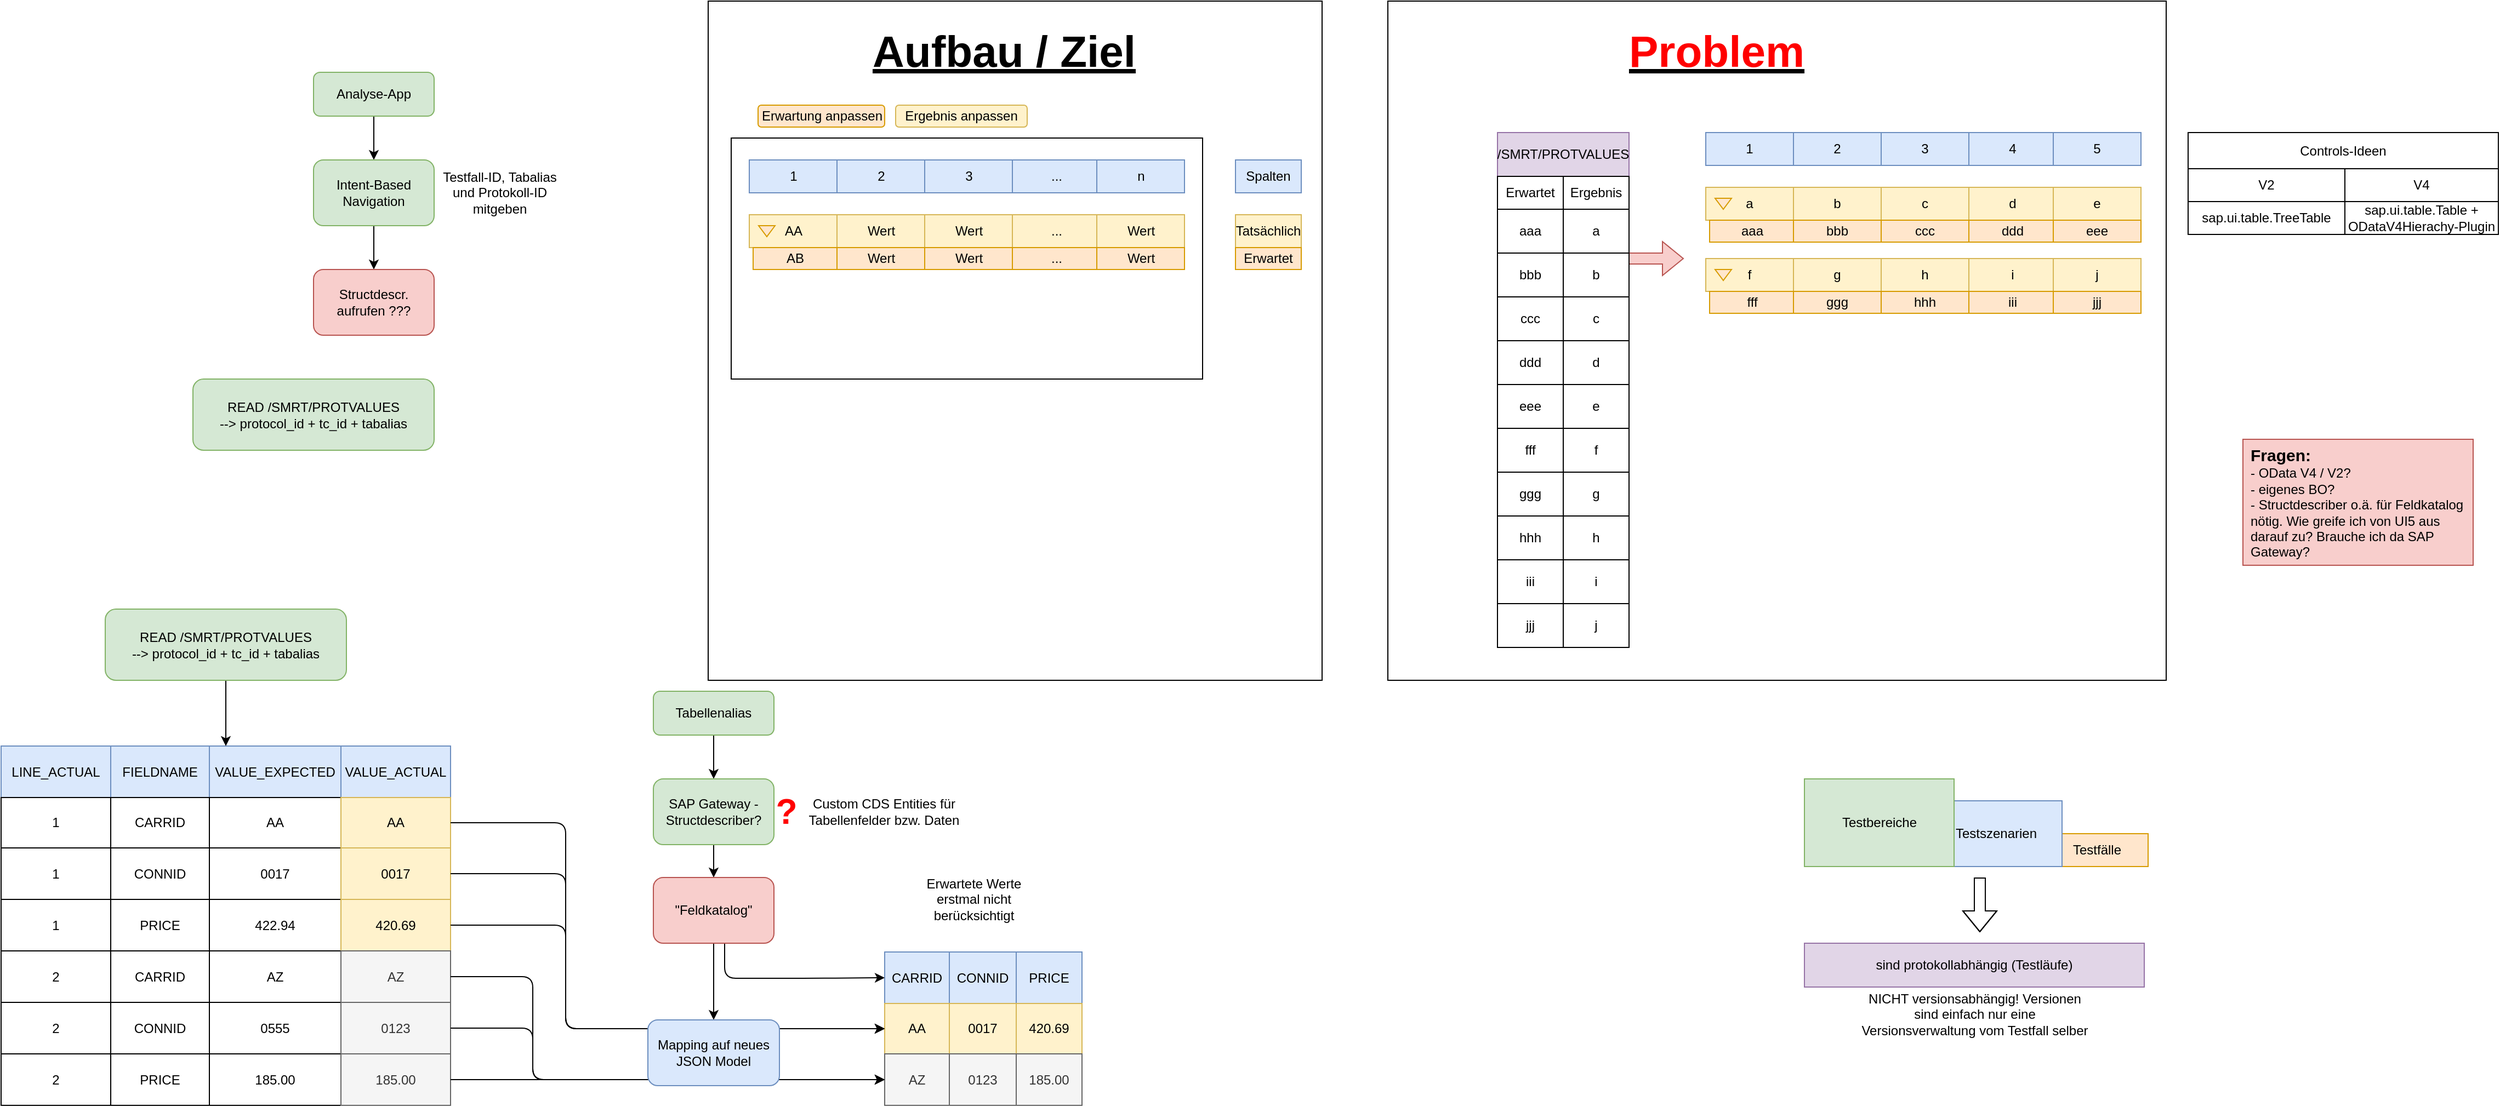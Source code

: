 <mxfile version="28.2.8">
  <diagram name="Seite-1" id="lBMEEyc_BJLMuaJKhjvF">
    <mxGraphModel dx="983" dy="517" grid="1" gridSize="10" guides="1" tooltips="1" connect="1" arrows="1" fold="1" page="1" pageScale="1" pageWidth="827" pageHeight="1169" math="0" shadow="0">
      <root>
        <mxCell id="0" />
        <mxCell id="1" parent="0" />
        <mxCell id="tQHxq5KzASbdz7qVQXqO-63" value="" style="rounded=0;whiteSpace=wrap;html=1;" parent="1" vertex="1">
          <mxGeometry x="1320" y="80" width="710" height="620" as="geometry" />
        </mxCell>
        <mxCell id="tQHxq5KzASbdz7qVQXqO-61" value="" style="rounded=0;whiteSpace=wrap;html=1;" parent="1" vertex="1">
          <mxGeometry x="700" y="80" width="560" height="620" as="geometry" />
        </mxCell>
        <mxCell id="nAWwZKMb3a22kS9MdofH-3" style="edgeStyle=orthogonalEdgeStyle;rounded=0;orthogonalLoop=1;jettySize=auto;html=1;" parent="1" source="nAWwZKMb3a22kS9MdofH-1" target="nAWwZKMb3a22kS9MdofH-2" edge="1">
          <mxGeometry relative="1" as="geometry" />
        </mxCell>
        <mxCell id="nAWwZKMb3a22kS9MdofH-1" value="Analyse-App" style="rounded=1;whiteSpace=wrap;html=1;fillColor=#d5e8d4;strokeColor=#82b366;" parent="1" vertex="1">
          <mxGeometry x="340" y="145" width="110" height="40" as="geometry" />
        </mxCell>
        <mxCell id="nAWwZKMb3a22kS9MdofH-5" style="edgeStyle=orthogonalEdgeStyle;rounded=0;orthogonalLoop=1;jettySize=auto;html=1;" parent="1" source="nAWwZKMb3a22kS9MdofH-2" target="nAWwZKMb3a22kS9MdofH-4" edge="1">
          <mxGeometry relative="1" as="geometry" />
        </mxCell>
        <mxCell id="nAWwZKMb3a22kS9MdofH-2" value="Intent-Based Navigation" style="rounded=1;whiteSpace=wrap;html=1;fillColor=#d5e8d4;strokeColor=#82b366;" parent="1" vertex="1">
          <mxGeometry x="340" y="225" width="110" height="60" as="geometry" />
        </mxCell>
        <mxCell id="nAWwZKMb3a22kS9MdofH-4" value="Structdescr. aufrufen ???" style="rounded=1;whiteSpace=wrap;html=1;fillColor=#f8cecc;strokeColor=#b85450;" parent="1" vertex="1">
          <mxGeometry x="340" y="325" width="110" height="60" as="geometry" />
        </mxCell>
        <mxCell id="nAWwZKMb3a22kS9MdofH-6" value="READ /SMRT/PROTVALUES&lt;div&gt;--&amp;gt; protocol_id + tc_id + tabalias&lt;/div&gt;" style="rounded=1;whiteSpace=wrap;html=1;fillColor=#d5e8d4;strokeColor=#82b366;" parent="1" vertex="1">
          <mxGeometry x="230" y="425" width="220" height="65" as="geometry" />
        </mxCell>
        <mxCell id="nAWwZKMb3a22kS9MdofH-8" value="" style="rounded=0;whiteSpace=wrap;html=1;" parent="1" vertex="1">
          <mxGeometry x="721" y="205" width="430" height="220" as="geometry" />
        </mxCell>
        <mxCell id="nAWwZKMb3a22kS9MdofH-9" value="1" style="rounded=0;whiteSpace=wrap;html=1;fillColor=#dae8fc;strokeColor=#6c8ebf;" parent="1" vertex="1">
          <mxGeometry x="737.5" y="225" width="80" height="30" as="geometry" />
        </mxCell>
        <mxCell id="nAWwZKMb3a22kS9MdofH-10" value="2" style="rounded=0;whiteSpace=wrap;html=1;fillColor=#dae8fc;strokeColor=#6c8ebf;" parent="1" vertex="1">
          <mxGeometry x="817.5" y="225" width="80" height="30" as="geometry" />
        </mxCell>
        <mxCell id="nAWwZKMb3a22kS9MdofH-11" value="3" style="rounded=0;whiteSpace=wrap;html=1;fillColor=#dae8fc;strokeColor=#6c8ebf;" parent="1" vertex="1">
          <mxGeometry x="897.5" y="225" width="80" height="30" as="geometry" />
        </mxCell>
        <mxCell id="nAWwZKMb3a22kS9MdofH-12" value="..." style="rounded=0;whiteSpace=wrap;html=1;fillColor=#dae8fc;strokeColor=#6c8ebf;" parent="1" vertex="1">
          <mxGeometry x="977.5" y="225" width="80" height="30" as="geometry" />
        </mxCell>
        <mxCell id="nAWwZKMb3a22kS9MdofH-13" value="n" style="rounded=0;whiteSpace=wrap;html=1;fillColor=#dae8fc;strokeColor=#6c8ebf;" parent="1" vertex="1">
          <mxGeometry x="1054.5" y="225" width="80" height="30" as="geometry" />
        </mxCell>
        <mxCell id="nAWwZKMb3a22kS9MdofH-14" value="Spalten" style="text;html=1;whiteSpace=wrap;strokeColor=#6c8ebf;fillColor=#dae8fc;align=center;verticalAlign=middle;rounded=0;" parent="1" vertex="1">
          <mxGeometry x="1181" y="225" width="60" height="30" as="geometry" />
        </mxCell>
        <mxCell id="nAWwZKMb3a22kS9MdofH-16" value="AA" style="rounded=0;whiteSpace=wrap;html=1;fillColor=#fff2cc;strokeColor=#d6b656;" parent="1" vertex="1">
          <mxGeometry x="737.5" y="275" width="80" height="30" as="geometry" />
        </mxCell>
        <mxCell id="nAWwZKMb3a22kS9MdofH-17" value="Wert" style="rounded=0;whiteSpace=wrap;html=1;fillColor=#fff2cc;strokeColor=#d6b656;" parent="1" vertex="1">
          <mxGeometry x="817.5" y="275" width="80" height="30" as="geometry" />
        </mxCell>
        <mxCell id="nAWwZKMb3a22kS9MdofH-18" value="Wert" style="rounded=0;whiteSpace=wrap;html=1;fillColor=#fff2cc;strokeColor=#d6b656;" parent="1" vertex="1">
          <mxGeometry x="897.5" y="275" width="80" height="30" as="geometry" />
        </mxCell>
        <mxCell id="nAWwZKMb3a22kS9MdofH-21" value="..." style="rounded=0;whiteSpace=wrap;html=1;fillColor=#fff2cc;strokeColor=#d6b656;" parent="1" vertex="1">
          <mxGeometry x="977.5" y="275" width="80" height="30" as="geometry" />
        </mxCell>
        <mxCell id="nAWwZKMb3a22kS9MdofH-22" value="Wert" style="rounded=0;whiteSpace=wrap;html=1;fillColor=#fff2cc;strokeColor=#d6b656;" parent="1" vertex="1">
          <mxGeometry x="1054.5" y="275" width="80" height="30" as="geometry" />
        </mxCell>
        <mxCell id="nAWwZKMb3a22kS9MdofH-24" value="AB" style="rounded=0;whiteSpace=wrap;html=1;fillColor=#ffe6cc;strokeColor=#d79b00;" parent="1" vertex="1">
          <mxGeometry x="741" y="305" width="76.5" height="20" as="geometry" />
        </mxCell>
        <mxCell id="nAWwZKMb3a22kS9MdofH-25" value="Wert" style="rounded=0;whiteSpace=wrap;html=1;fillColor=#ffe6cc;strokeColor=#d79b00;" parent="1" vertex="1">
          <mxGeometry x="817.5" y="305" width="80" height="20" as="geometry" />
        </mxCell>
        <mxCell id="nAWwZKMb3a22kS9MdofH-26" value="Wert" style="rounded=0;whiteSpace=wrap;html=1;fillColor=#ffe6cc;strokeColor=#d79b00;" parent="1" vertex="1">
          <mxGeometry x="897.5" y="305" width="80" height="20" as="geometry" />
        </mxCell>
        <mxCell id="nAWwZKMb3a22kS9MdofH-27" value="..." style="rounded=0;whiteSpace=wrap;html=1;fillColor=#ffe6cc;strokeColor=#d79b00;" parent="1" vertex="1">
          <mxGeometry x="977.5" y="305" width="80" height="20" as="geometry" />
        </mxCell>
        <mxCell id="nAWwZKMb3a22kS9MdofH-28" value="Wert" style="rounded=0;whiteSpace=wrap;html=1;fillColor=#ffe6cc;strokeColor=#d79b00;" parent="1" vertex="1">
          <mxGeometry x="1054.5" y="305" width="80" height="20" as="geometry" />
        </mxCell>
        <mxCell id="nAWwZKMb3a22kS9MdofH-29" value="" style="triangle;whiteSpace=wrap;html=1;rotation=90;fillColor=#ffe6cc;strokeColor=#d79b00;" parent="1" vertex="1">
          <mxGeometry x="748.5" y="282.5" width="10" height="15" as="geometry" />
        </mxCell>
        <mxCell id="nAWwZKMb3a22kS9MdofH-30" value="Tatsächlich" style="rounded=0;whiteSpace=wrap;html=1;fillColor=#fff2cc;strokeColor=#d6b656;" parent="1" vertex="1">
          <mxGeometry x="1181" y="275" width="60" height="30" as="geometry" />
        </mxCell>
        <mxCell id="nAWwZKMb3a22kS9MdofH-31" value="Erwartet" style="rounded=0;whiteSpace=wrap;html=1;fillColor=#ffe6cc;strokeColor=#d79b00;" parent="1" vertex="1">
          <mxGeometry x="1181" y="305" width="60" height="20" as="geometry" />
        </mxCell>
        <mxCell id="Tf0pKiQDm-MoqfeCtS7O-1" value="Erwartung anpassen" style="rounded=1;whiteSpace=wrap;html=1;fillColor=#ffe6cc;strokeColor=#d79b00;" parent="1" vertex="1">
          <mxGeometry x="745.5" y="175" width="115.5" height="20" as="geometry" />
        </mxCell>
        <mxCell id="Tf0pKiQDm-MoqfeCtS7O-2" value="Ergebnis anpassen" style="rounded=1;whiteSpace=wrap;html=1;fillColor=#fff2cc;strokeColor=#d6b656;" parent="1" vertex="1">
          <mxGeometry x="871" y="175" width="120" height="20" as="geometry" />
        </mxCell>
        <mxCell id="tQHxq5KzASbdz7qVQXqO-1" value="Testfälle" style="rounded=0;whiteSpace=wrap;html=1;fillColor=#ffe6cc;strokeColor=#d79b00;" parent="1" vertex="1">
          <mxGeometry x="1920" y="840" width="93.5" height="30" as="geometry" />
        </mxCell>
        <mxCell id="tQHxq5KzASbdz7qVQXqO-2" value="Testszenarien" style="rounded=0;whiteSpace=wrap;html=1;fillColor=#dae8fc;strokeColor=#6c8ebf;" parent="1" vertex="1">
          <mxGeometry x="1815" y="810" width="120" height="60" as="geometry" />
        </mxCell>
        <mxCell id="tQHxq5KzASbdz7qVQXqO-3" value="Testbereiche" style="rounded=0;whiteSpace=wrap;html=1;labelPosition=center;verticalLabelPosition=middle;align=center;verticalAlign=middle;fillColor=#d5e8d4;strokeColor=#82b366;" parent="1" vertex="1">
          <mxGeometry x="1700" y="790" width="136.5" height="80" as="geometry" />
        </mxCell>
        <mxCell id="tQHxq5KzASbdz7qVQXqO-4" value="sind protokollabhängig (Testläufe)" style="rounded=0;whiteSpace=wrap;html=1;fillColor=#e1d5e7;strokeColor=#9673a6;" parent="1" vertex="1">
          <mxGeometry x="1700" y="940" width="310" height="40" as="geometry" />
        </mxCell>
        <mxCell id="tQHxq5KzASbdz7qVQXqO-6" value="" style="shape=flexArrow;endArrow=classic;html=1;rounded=0;" parent="1" edge="1">
          <mxGeometry width="50" height="50" relative="1" as="geometry">
            <mxPoint x="1860" y="880" as="sourcePoint" />
            <mxPoint x="1860" y="930" as="targetPoint" />
            <Array as="points">
              <mxPoint x="1860" y="900" />
            </Array>
          </mxGeometry>
        </mxCell>
        <mxCell id="tQHxq5KzASbdz7qVQXqO-7" value="Testfall-ID, Tabalias und Protokoll-ID mitgeben" style="text;html=1;whiteSpace=wrap;strokeColor=none;fillColor=none;align=center;verticalAlign=middle;rounded=0;" parent="1" vertex="1">
          <mxGeometry x="450" y="235" width="120" height="40" as="geometry" />
        </mxCell>
        <mxCell id="tQHxq5KzASbdz7qVQXqO-13" value="aaa" style="rounded=0;whiteSpace=wrap;html=1;" parent="1" vertex="1">
          <mxGeometry x="1420" y="270" width="60" height="40" as="geometry" />
        </mxCell>
        <mxCell id="tQHxq5KzASbdz7qVQXqO-23" value="/SMRT/PROTVALUES" style="rounded=0;whiteSpace=wrap;html=1;fillColor=#e1d5e7;strokeColor=#9673a6;" parent="1" vertex="1">
          <mxGeometry x="1420" y="200" width="120" height="40" as="geometry" />
        </mxCell>
        <mxCell id="tQHxq5KzASbdz7qVQXqO-24" value="1" style="rounded=0;whiteSpace=wrap;html=1;fillColor=#dae8fc;strokeColor=#6c8ebf;" parent="1" vertex="1">
          <mxGeometry x="1610" y="200" width="80" height="30" as="geometry" />
        </mxCell>
        <mxCell id="tQHxq5KzASbdz7qVQXqO-25" value="2" style="rounded=0;whiteSpace=wrap;html=1;fillColor=#dae8fc;strokeColor=#6c8ebf;" parent="1" vertex="1">
          <mxGeometry x="1690" y="200" width="80" height="30" as="geometry" />
        </mxCell>
        <mxCell id="tQHxq5KzASbdz7qVQXqO-26" value="3" style="rounded=0;whiteSpace=wrap;html=1;fillColor=#dae8fc;strokeColor=#6c8ebf;" parent="1" vertex="1">
          <mxGeometry x="1770" y="200" width="80" height="30" as="geometry" />
        </mxCell>
        <mxCell id="tQHxq5KzASbdz7qVQXqO-27" value="4" style="rounded=0;whiteSpace=wrap;html=1;fillColor=#dae8fc;strokeColor=#6c8ebf;" parent="1" vertex="1">
          <mxGeometry x="1850" y="200" width="80" height="30" as="geometry" />
        </mxCell>
        <mxCell id="tQHxq5KzASbdz7qVQXqO-28" value="5" style="rounded=0;whiteSpace=wrap;html=1;fillColor=#dae8fc;strokeColor=#6c8ebf;" parent="1" vertex="1">
          <mxGeometry x="1927" y="200" width="80" height="30" as="geometry" />
        </mxCell>
        <mxCell id="tQHxq5KzASbdz7qVQXqO-29" value="a" style="rounded=0;whiteSpace=wrap;html=1;fillColor=#fff2cc;strokeColor=#d6b656;" parent="1" vertex="1">
          <mxGeometry x="1610" y="250" width="80" height="30" as="geometry" />
        </mxCell>
        <mxCell id="tQHxq5KzASbdz7qVQXqO-30" value="b" style="rounded=0;whiteSpace=wrap;html=1;fillColor=#fff2cc;strokeColor=#d6b656;" parent="1" vertex="1">
          <mxGeometry x="1690" y="250" width="80" height="30" as="geometry" />
        </mxCell>
        <mxCell id="tQHxq5KzASbdz7qVQXqO-31" value="c" style="rounded=0;whiteSpace=wrap;html=1;fillColor=#fff2cc;strokeColor=#d6b656;" parent="1" vertex="1">
          <mxGeometry x="1770" y="250" width="80" height="30" as="geometry" />
        </mxCell>
        <mxCell id="tQHxq5KzASbdz7qVQXqO-32" value="d" style="rounded=0;whiteSpace=wrap;html=1;fillColor=#fff2cc;strokeColor=#d6b656;" parent="1" vertex="1">
          <mxGeometry x="1850" y="250" width="80" height="30" as="geometry" />
        </mxCell>
        <mxCell id="tQHxq5KzASbdz7qVQXqO-33" value="e" style="rounded=0;whiteSpace=wrap;html=1;fillColor=#fff2cc;strokeColor=#d6b656;" parent="1" vertex="1">
          <mxGeometry x="1927" y="250" width="80" height="30" as="geometry" />
        </mxCell>
        <mxCell id="tQHxq5KzASbdz7qVQXqO-34" value="aaa" style="rounded=0;whiteSpace=wrap;html=1;fillColor=#ffe6cc;strokeColor=#d79b00;" parent="1" vertex="1">
          <mxGeometry x="1613.5" y="280" width="76.5" height="20" as="geometry" />
        </mxCell>
        <mxCell id="tQHxq5KzASbdz7qVQXqO-35" value="bbb" style="rounded=0;whiteSpace=wrap;html=1;fillColor=#ffe6cc;strokeColor=#d79b00;" parent="1" vertex="1">
          <mxGeometry x="1690" y="280" width="80" height="20" as="geometry" />
        </mxCell>
        <mxCell id="tQHxq5KzASbdz7qVQXqO-36" value="ccc" style="rounded=0;whiteSpace=wrap;html=1;fillColor=#ffe6cc;strokeColor=#d79b00;" parent="1" vertex="1">
          <mxGeometry x="1770" y="280" width="80" height="20" as="geometry" />
        </mxCell>
        <mxCell id="tQHxq5KzASbdz7qVQXqO-37" value="ddd" style="rounded=0;whiteSpace=wrap;html=1;fillColor=#ffe6cc;strokeColor=#d79b00;" parent="1" vertex="1">
          <mxGeometry x="1850" y="280" width="80" height="20" as="geometry" />
        </mxCell>
        <mxCell id="tQHxq5KzASbdz7qVQXqO-38" value="eee" style="rounded=0;whiteSpace=wrap;html=1;fillColor=#ffe6cc;strokeColor=#d79b00;" parent="1" vertex="1">
          <mxGeometry x="1927" y="280" width="80" height="20" as="geometry" />
        </mxCell>
        <mxCell id="tQHxq5KzASbdz7qVQXqO-39" value="" style="triangle;whiteSpace=wrap;html=1;rotation=90;fillColor=#ffe6cc;strokeColor=#d79b00;" parent="1" vertex="1">
          <mxGeometry x="1621" y="257.5" width="10" height="15" as="geometry" />
        </mxCell>
        <mxCell id="tQHxq5KzASbdz7qVQXqO-40" value="f" style="rounded=0;whiteSpace=wrap;html=1;fillColor=#fff2cc;strokeColor=#d6b656;" parent="1" vertex="1">
          <mxGeometry x="1610" y="315" width="80" height="30" as="geometry" />
        </mxCell>
        <mxCell id="tQHxq5KzASbdz7qVQXqO-41" value="g" style="rounded=0;whiteSpace=wrap;html=1;fillColor=#fff2cc;strokeColor=#d6b656;" parent="1" vertex="1">
          <mxGeometry x="1690" y="315" width="80" height="30" as="geometry" />
        </mxCell>
        <mxCell id="tQHxq5KzASbdz7qVQXqO-42" value="h" style="rounded=0;whiteSpace=wrap;html=1;fillColor=#fff2cc;strokeColor=#d6b656;" parent="1" vertex="1">
          <mxGeometry x="1770" y="315" width="80" height="30" as="geometry" />
        </mxCell>
        <mxCell id="tQHxq5KzASbdz7qVQXqO-43" value="i" style="rounded=0;whiteSpace=wrap;html=1;fillColor=#fff2cc;strokeColor=#d6b656;" parent="1" vertex="1">
          <mxGeometry x="1850" y="315" width="80" height="30" as="geometry" />
        </mxCell>
        <mxCell id="tQHxq5KzASbdz7qVQXqO-44" value="j" style="rounded=0;whiteSpace=wrap;html=1;fillColor=#fff2cc;strokeColor=#d6b656;" parent="1" vertex="1">
          <mxGeometry x="1927" y="315" width="80" height="30" as="geometry" />
        </mxCell>
        <mxCell id="tQHxq5KzASbdz7qVQXqO-45" value="fff" style="rounded=0;whiteSpace=wrap;html=1;fillColor=#ffe6cc;strokeColor=#d79b00;" parent="1" vertex="1">
          <mxGeometry x="1613.5" y="345" width="76.5" height="20" as="geometry" />
        </mxCell>
        <mxCell id="tQHxq5KzASbdz7qVQXqO-46" value="ggg" style="rounded=0;whiteSpace=wrap;html=1;fillColor=#ffe6cc;strokeColor=#d79b00;" parent="1" vertex="1">
          <mxGeometry x="1690" y="345" width="80" height="20" as="geometry" />
        </mxCell>
        <mxCell id="tQHxq5KzASbdz7qVQXqO-47" value="hhh" style="rounded=0;whiteSpace=wrap;html=1;fillColor=#ffe6cc;strokeColor=#d79b00;" parent="1" vertex="1">
          <mxGeometry x="1770" y="345" width="80" height="20" as="geometry" />
        </mxCell>
        <mxCell id="tQHxq5KzASbdz7qVQXqO-48" value="iii" style="rounded=0;whiteSpace=wrap;html=1;fillColor=#ffe6cc;strokeColor=#d79b00;" parent="1" vertex="1">
          <mxGeometry x="1850" y="345" width="80" height="20" as="geometry" />
        </mxCell>
        <mxCell id="tQHxq5KzASbdz7qVQXqO-49" value="jjj" style="rounded=0;whiteSpace=wrap;html=1;fillColor=#ffe6cc;strokeColor=#d79b00;" parent="1" vertex="1">
          <mxGeometry x="1927" y="345" width="80" height="20" as="geometry" />
        </mxCell>
        <mxCell id="tQHxq5KzASbdz7qVQXqO-50" value="" style="triangle;whiteSpace=wrap;html=1;rotation=90;fillColor=#ffe6cc;strokeColor=#d79b00;" parent="1" vertex="1">
          <mxGeometry x="1621" y="322.5" width="10" height="15" as="geometry" />
        </mxCell>
        <mxCell id="tQHxq5KzASbdz7qVQXqO-51" value="" style="shape=flexArrow;endArrow=classic;html=1;rounded=0;fillColor=#f8cecc;strokeColor=#b85450;" parent="1" edge="1">
          <mxGeometry width="50" height="50" relative="1" as="geometry">
            <mxPoint x="1530" y="315" as="sourcePoint" />
            <mxPoint x="1590" y="315" as="targetPoint" />
          </mxGeometry>
        </mxCell>
        <mxCell id="tQHxq5KzASbdz7qVQXqO-53" value="&lt;b&gt;&lt;u&gt;Aufbau / Ziel&lt;/u&gt;&lt;/b&gt;" style="text;html=1;whiteSpace=wrap;strokeColor=none;fillColor=none;align=center;verticalAlign=middle;rounded=0;fontSize=40;" parent="1" vertex="1">
          <mxGeometry x="840" y="90" width="260" height="70" as="geometry" />
        </mxCell>
        <mxCell id="tQHxq5KzASbdz7qVQXqO-57" value="NICHT versionsabhängig! Versionen sind einfach nur eine Versionsverwaltung vom Testfall selber" style="text;html=1;whiteSpace=wrap;strokeColor=none;fillColor=none;align=center;verticalAlign=middle;rounded=0;" parent="1" vertex="1">
          <mxGeometry x="1748.5" y="980" width="213" height="50" as="geometry" />
        </mxCell>
        <mxCell id="tQHxq5KzASbdz7qVQXqO-62" value="&lt;b&gt;&lt;u&gt;&lt;font style=&quot;color: rgb(255, 0, 0);&quot;&gt;Problem&lt;/font&gt;&lt;/u&gt;&lt;/b&gt;" style="text;html=1;whiteSpace=wrap;strokeColor=none;fillColor=none;align=center;verticalAlign=middle;rounded=0;fontSize=40;" parent="1" vertex="1">
          <mxGeometry x="1490" y="90" width="260" height="70" as="geometry" />
        </mxCell>
        <mxCell id="dm4QpjcQpoRG3GsXEh8C-5" value="a" style="rounded=0;whiteSpace=wrap;html=1;" parent="1" vertex="1">
          <mxGeometry x="1480" y="270" width="60" height="40" as="geometry" />
        </mxCell>
        <mxCell id="dm4QpjcQpoRG3GsXEh8C-6" value="bbb" style="rounded=0;whiteSpace=wrap;html=1;" parent="1" vertex="1">
          <mxGeometry x="1420" y="310" width="60" height="40" as="geometry" />
        </mxCell>
        <mxCell id="dm4QpjcQpoRG3GsXEh8C-7" value="b" style="rounded=0;whiteSpace=wrap;html=1;" parent="1" vertex="1">
          <mxGeometry x="1480" y="310" width="60" height="40" as="geometry" />
        </mxCell>
        <mxCell id="dm4QpjcQpoRG3GsXEh8C-8" value="ccc" style="rounded=0;whiteSpace=wrap;html=1;" parent="1" vertex="1">
          <mxGeometry x="1420" y="350" width="60" height="40" as="geometry" />
        </mxCell>
        <mxCell id="dm4QpjcQpoRG3GsXEh8C-9" value="c" style="rounded=0;whiteSpace=wrap;html=1;" parent="1" vertex="1">
          <mxGeometry x="1480" y="350" width="60" height="40" as="geometry" />
        </mxCell>
        <mxCell id="dm4QpjcQpoRG3GsXEh8C-10" value="ddd" style="rounded=0;whiteSpace=wrap;html=1;" parent="1" vertex="1">
          <mxGeometry x="1420" y="390" width="60" height="40" as="geometry" />
        </mxCell>
        <mxCell id="dm4QpjcQpoRG3GsXEh8C-11" value="d" style="rounded=0;whiteSpace=wrap;html=1;" parent="1" vertex="1">
          <mxGeometry x="1480" y="390" width="60" height="40" as="geometry" />
        </mxCell>
        <mxCell id="dm4QpjcQpoRG3GsXEh8C-12" value="eee" style="rounded=0;whiteSpace=wrap;html=1;" parent="1" vertex="1">
          <mxGeometry x="1420" y="430" width="60" height="40" as="geometry" />
        </mxCell>
        <mxCell id="dm4QpjcQpoRG3GsXEh8C-13" value="e" style="rounded=0;whiteSpace=wrap;html=1;" parent="1" vertex="1">
          <mxGeometry x="1480" y="430" width="60" height="40" as="geometry" />
        </mxCell>
        <mxCell id="dm4QpjcQpoRG3GsXEh8C-14" value="fff" style="rounded=0;whiteSpace=wrap;html=1;" parent="1" vertex="1">
          <mxGeometry x="1420" y="470" width="60" height="40" as="geometry" />
        </mxCell>
        <mxCell id="dm4QpjcQpoRG3GsXEh8C-15" value="f" style="rounded=0;whiteSpace=wrap;html=1;" parent="1" vertex="1">
          <mxGeometry x="1480" y="470" width="60" height="40" as="geometry" />
        </mxCell>
        <mxCell id="dm4QpjcQpoRG3GsXEh8C-16" value="ggg" style="rounded=0;whiteSpace=wrap;html=1;" parent="1" vertex="1">
          <mxGeometry x="1420" y="510" width="60" height="40" as="geometry" />
        </mxCell>
        <mxCell id="dm4QpjcQpoRG3GsXEh8C-17" value="g" style="rounded=0;whiteSpace=wrap;html=1;" parent="1" vertex="1">
          <mxGeometry x="1480" y="510" width="60" height="40" as="geometry" />
        </mxCell>
        <mxCell id="dm4QpjcQpoRG3GsXEh8C-18" value="hhh" style="rounded=0;whiteSpace=wrap;html=1;" parent="1" vertex="1">
          <mxGeometry x="1420" y="550" width="60" height="40" as="geometry" />
        </mxCell>
        <mxCell id="dm4QpjcQpoRG3GsXEh8C-19" value="h" style="rounded=0;whiteSpace=wrap;html=1;" parent="1" vertex="1">
          <mxGeometry x="1480" y="550" width="60" height="40" as="geometry" />
        </mxCell>
        <mxCell id="dm4QpjcQpoRG3GsXEh8C-20" value="iii" style="rounded=0;whiteSpace=wrap;html=1;" parent="1" vertex="1">
          <mxGeometry x="1420" y="590" width="60" height="40" as="geometry" />
        </mxCell>
        <mxCell id="dm4QpjcQpoRG3GsXEh8C-21" value="i" style="rounded=0;whiteSpace=wrap;html=1;" parent="1" vertex="1">
          <mxGeometry x="1480" y="590" width="60" height="40" as="geometry" />
        </mxCell>
        <mxCell id="dm4QpjcQpoRG3GsXEh8C-22" value="jjj" style="rounded=0;whiteSpace=wrap;html=1;" parent="1" vertex="1">
          <mxGeometry x="1420" y="630" width="60" height="40" as="geometry" />
        </mxCell>
        <mxCell id="dm4QpjcQpoRG3GsXEh8C-23" value="j" style="rounded=0;whiteSpace=wrap;html=1;" parent="1" vertex="1">
          <mxGeometry x="1480" y="630" width="60" height="40" as="geometry" />
        </mxCell>
        <mxCell id="dm4QpjcQpoRG3GsXEh8C-24" value="Erwartet" style="rounded=0;whiteSpace=wrap;html=1;" parent="1" vertex="1">
          <mxGeometry x="1420" y="240" width="60" height="30" as="geometry" />
        </mxCell>
        <mxCell id="dm4QpjcQpoRG3GsXEh8C-25" value="Ergebnis" style="rounded=0;whiteSpace=wrap;html=1;" parent="1" vertex="1">
          <mxGeometry x="1480" y="240" width="60" height="30" as="geometry" />
        </mxCell>
        <mxCell id="dm4QpjcQpoRG3GsXEh8C-27" value="Controls-Ideen" style="rounded=0;whiteSpace=wrap;html=1;direction=south;" parent="1" vertex="1">
          <mxGeometry x="2050" y="200" width="283" height="33" as="geometry" />
        </mxCell>
        <mxCell id="dm4QpjcQpoRG3GsXEh8C-29" value="V2" style="rounded=0;whiteSpace=wrap;html=1;" parent="1" vertex="1">
          <mxGeometry x="2050" y="233" width="143" height="30" as="geometry" />
        </mxCell>
        <mxCell id="dm4QpjcQpoRG3GsXEh8C-30" value="V4" style="rounded=0;whiteSpace=wrap;html=1;" parent="1" vertex="1">
          <mxGeometry x="2193" y="233" width="140" height="30" as="geometry" />
        </mxCell>
        <mxCell id="dm4QpjcQpoRG3GsXEh8C-32" value="sap.ui.table.TreeTable" style="rounded=0;whiteSpace=wrap;html=1;" parent="1" vertex="1">
          <mxGeometry x="2050" y="263" width="143" height="30" as="geometry" />
        </mxCell>
        <mxCell id="dm4QpjcQpoRG3GsXEh8C-33" value="sap.ui.table.Table + ODataV4Hierachy-Plugin" style="rounded=0;whiteSpace=wrap;html=1;" parent="1" vertex="1">
          <mxGeometry x="2193" y="263" width="140" height="30" as="geometry" />
        </mxCell>
        <mxCell id="dm4QpjcQpoRG3GsXEh8C-35" value="&lt;b&gt;&lt;font style=&quot;font-size: 15px;&quot;&gt;Fragen:&lt;/font&gt;&lt;/b&gt;&lt;div&gt;- OData V4 / V2?&lt;/div&gt;&lt;div&gt;- eigenes BO?&lt;/div&gt;&lt;div&gt;- Structdescriber o.ä. für Feldkatalog nötig. Wie greife ich von UI5 aus darauf zu? Brauche ich da SAP Gateway?&lt;/div&gt;" style="text;html=1;whiteSpace=wrap;align=left;verticalAlign=middle;rounded=0;fillColor=#f8cecc;strokeColor=#b85450;spacingLeft=5;" parent="1" vertex="1">
          <mxGeometry x="2100" y="480" width="210" height="115" as="geometry" />
        </mxCell>
        <mxCell id="dm4QpjcQpoRG3GsXEh8C-40" value="" style="childLayout=tableLayout;recursiveResize=0;shadow=0;fillColor=none;" parent="1" vertex="1">
          <mxGeometry x="55" y="760" width="410" height="328" as="geometry" />
        </mxCell>
        <mxCell id="dm4QpjcQpoRG3GsXEh8C-41" value="" style="shape=tableRow;horizontal=0;startSize=0;swimlaneHead=0;swimlaneBody=0;top=0;left=0;bottom=0;right=0;dropTarget=0;collapsible=0;recursiveResize=0;expand=0;fontStyle=0;fillColor=#dae8fc;strokeColor=#6c8ebf;" parent="dm4QpjcQpoRG3GsXEh8C-40" vertex="1">
          <mxGeometry width="410" height="47" as="geometry" />
        </mxCell>
        <mxCell id="dm4QpjcQpoRG3GsXEh8C-42" value="LINE_ACTUAL" style="connectable=0;recursiveResize=0;strokeColor=#6c8ebf;fillColor=#dae8fc;align=center;whiteSpace=wrap;html=1;" parent="dm4QpjcQpoRG3GsXEh8C-41" vertex="1">
          <mxGeometry width="100" height="47" as="geometry">
            <mxRectangle width="100" height="47" as="alternateBounds" />
          </mxGeometry>
        </mxCell>
        <mxCell id="dm4QpjcQpoRG3GsXEh8C-43" value="FIELDNAME" style="connectable=0;recursiveResize=0;strokeColor=#6c8ebf;fillColor=#dae8fc;align=center;whiteSpace=wrap;html=1;" parent="dm4QpjcQpoRG3GsXEh8C-41" vertex="1">
          <mxGeometry x="100" width="90" height="47" as="geometry">
            <mxRectangle width="90" height="47" as="alternateBounds" />
          </mxGeometry>
        </mxCell>
        <mxCell id="dm4QpjcQpoRG3GsXEh8C-44" value="VALUE_EXPECTED" style="connectable=0;recursiveResize=0;strokeColor=#6c8ebf;fillColor=#dae8fc;align=center;whiteSpace=wrap;html=1;" parent="dm4QpjcQpoRG3GsXEh8C-41" vertex="1">
          <mxGeometry x="190" width="120" height="47" as="geometry">
            <mxRectangle width="120" height="47" as="alternateBounds" />
          </mxGeometry>
        </mxCell>
        <mxCell id="dm4QpjcQpoRG3GsXEh8C-53" value="VALUE_ACTUAL" style="connectable=0;recursiveResize=0;strokeColor=#6c8ebf;fillColor=#dae8fc;align=center;whiteSpace=wrap;html=1;" parent="dm4QpjcQpoRG3GsXEh8C-41" vertex="1">
          <mxGeometry x="310" width="100" height="47" as="geometry">
            <mxRectangle width="100" height="47" as="alternateBounds" />
          </mxGeometry>
        </mxCell>
        <mxCell id="dm4QpjcQpoRG3GsXEh8C-45" style="shape=tableRow;horizontal=0;startSize=0;swimlaneHead=0;swimlaneBody=0;top=0;left=0;bottom=0;right=0;dropTarget=0;collapsible=0;recursiveResize=0;expand=0;fontStyle=0;fillColor=#fff2cc;strokeColor=#d6b656;" parent="dm4QpjcQpoRG3GsXEh8C-40" vertex="1">
          <mxGeometry y="47" width="410" height="46" as="geometry" />
        </mxCell>
        <mxCell id="dm4QpjcQpoRG3GsXEh8C-46" value="1" style="connectable=0;recursiveResize=0;align=center;whiteSpace=wrap;html=1;" parent="dm4QpjcQpoRG3GsXEh8C-45" vertex="1">
          <mxGeometry width="100" height="46" as="geometry">
            <mxRectangle width="100" height="46" as="alternateBounds" />
          </mxGeometry>
        </mxCell>
        <mxCell id="dm4QpjcQpoRG3GsXEh8C-47" value="CARRID" style="connectable=0;recursiveResize=0;align=center;whiteSpace=wrap;html=1;" parent="dm4QpjcQpoRG3GsXEh8C-45" vertex="1">
          <mxGeometry x="100" width="90" height="46" as="geometry">
            <mxRectangle width="90" height="46" as="alternateBounds" />
          </mxGeometry>
        </mxCell>
        <mxCell id="dm4QpjcQpoRG3GsXEh8C-48" value="AA" style="connectable=0;recursiveResize=0;align=center;whiteSpace=wrap;html=1;" parent="dm4QpjcQpoRG3GsXEh8C-45" vertex="1">
          <mxGeometry x="190" width="120" height="46" as="geometry">
            <mxRectangle width="120" height="46" as="alternateBounds" />
          </mxGeometry>
        </mxCell>
        <mxCell id="dm4QpjcQpoRG3GsXEh8C-54" value="AA" style="connectable=0;recursiveResize=0;strokeColor=#d6b656;fillColor=#fff2cc;align=center;whiteSpace=wrap;html=1;" parent="dm4QpjcQpoRG3GsXEh8C-45" vertex="1">
          <mxGeometry x="310" width="100" height="46" as="geometry">
            <mxRectangle width="100" height="46" as="alternateBounds" />
          </mxGeometry>
        </mxCell>
        <mxCell id="dm4QpjcQpoRG3GsXEh8C-49" style="shape=tableRow;horizontal=0;startSize=0;swimlaneHead=0;swimlaneBody=0;top=0;left=0;bottom=0;right=0;dropTarget=0;collapsible=0;recursiveResize=0;expand=0;fontStyle=0;fillColor=#fff2cc;strokeColor=#d6b656;" parent="dm4QpjcQpoRG3GsXEh8C-40" vertex="1">
          <mxGeometry y="93" width="410" height="47" as="geometry" />
        </mxCell>
        <mxCell id="dm4QpjcQpoRG3GsXEh8C-50" value="1" style="connectable=0;recursiveResize=0;align=center;whiteSpace=wrap;html=1;" parent="dm4QpjcQpoRG3GsXEh8C-49" vertex="1">
          <mxGeometry width="100" height="47" as="geometry">
            <mxRectangle width="100" height="47" as="alternateBounds" />
          </mxGeometry>
        </mxCell>
        <mxCell id="dm4QpjcQpoRG3GsXEh8C-51" value="CONNID" style="connectable=0;recursiveResize=0;align=center;whiteSpace=wrap;html=1;" parent="dm4QpjcQpoRG3GsXEh8C-49" vertex="1">
          <mxGeometry x="100" width="90" height="47" as="geometry">
            <mxRectangle width="90" height="47" as="alternateBounds" />
          </mxGeometry>
        </mxCell>
        <mxCell id="dm4QpjcQpoRG3GsXEh8C-52" value="0017" style="connectable=0;recursiveResize=0;align=center;whiteSpace=wrap;html=1;" parent="dm4QpjcQpoRG3GsXEh8C-49" vertex="1">
          <mxGeometry x="190" width="120" height="47" as="geometry">
            <mxRectangle width="120" height="47" as="alternateBounds" />
          </mxGeometry>
        </mxCell>
        <mxCell id="dm4QpjcQpoRG3GsXEh8C-55" value="0017" style="connectable=0;recursiveResize=0;strokeColor=#d6b656;fillColor=#fff2cc;align=center;whiteSpace=wrap;html=1;" parent="dm4QpjcQpoRG3GsXEh8C-49" vertex="1">
          <mxGeometry x="310" width="100" height="47" as="geometry">
            <mxRectangle width="100" height="47" as="alternateBounds" />
          </mxGeometry>
        </mxCell>
        <mxCell id="dm4QpjcQpoRG3GsXEh8C-62" style="shape=tableRow;horizontal=0;startSize=0;swimlaneHead=0;swimlaneBody=0;top=0;left=0;bottom=0;right=0;dropTarget=0;collapsible=0;recursiveResize=0;expand=0;fontStyle=0;fillColor=#fff2cc;strokeColor=#d6b656;" parent="dm4QpjcQpoRG3GsXEh8C-40" vertex="1">
          <mxGeometry y="140" width="410" height="47" as="geometry" />
        </mxCell>
        <mxCell id="dm4QpjcQpoRG3GsXEh8C-63" value="1" style="connectable=0;recursiveResize=0;align=center;whiteSpace=wrap;html=1;" parent="dm4QpjcQpoRG3GsXEh8C-62" vertex="1">
          <mxGeometry width="100" height="47" as="geometry">
            <mxRectangle width="100" height="47" as="alternateBounds" />
          </mxGeometry>
        </mxCell>
        <mxCell id="dm4QpjcQpoRG3GsXEh8C-64" value="PRICE" style="connectable=0;recursiveResize=0;align=center;whiteSpace=wrap;html=1;" parent="dm4QpjcQpoRG3GsXEh8C-62" vertex="1">
          <mxGeometry x="100" width="90" height="47" as="geometry">
            <mxRectangle width="90" height="47" as="alternateBounds" />
          </mxGeometry>
        </mxCell>
        <mxCell id="dm4QpjcQpoRG3GsXEh8C-65" value="422.94" style="connectable=0;recursiveResize=0;align=center;whiteSpace=wrap;html=1;" parent="dm4QpjcQpoRG3GsXEh8C-62" vertex="1">
          <mxGeometry x="190" width="120" height="47" as="geometry">
            <mxRectangle width="120" height="47" as="alternateBounds" />
          </mxGeometry>
        </mxCell>
        <mxCell id="dm4QpjcQpoRG3GsXEh8C-66" value="420.69" style="connectable=0;recursiveResize=0;strokeColor=#d6b656;fillColor=#fff2cc;align=center;whiteSpace=wrap;html=1;" parent="dm4QpjcQpoRG3GsXEh8C-62" vertex="1">
          <mxGeometry x="310" width="100" height="47" as="geometry">
            <mxRectangle width="100" height="47" as="alternateBounds" />
          </mxGeometry>
        </mxCell>
        <mxCell id="dm4QpjcQpoRG3GsXEh8C-69" style="shape=tableRow;horizontal=0;startSize=0;swimlaneHead=0;swimlaneBody=0;top=0;left=0;bottom=0;right=0;dropTarget=0;collapsible=0;recursiveResize=0;expand=0;fontStyle=0;fillColor=#f5f5f5;strokeColor=#666666;fontColor=#333333;" parent="dm4QpjcQpoRG3GsXEh8C-40" vertex="1">
          <mxGeometry y="187" width="410" height="47" as="geometry" />
        </mxCell>
        <mxCell id="dm4QpjcQpoRG3GsXEh8C-70" value="2" style="connectable=0;recursiveResize=0;align=center;whiteSpace=wrap;html=1;" parent="dm4QpjcQpoRG3GsXEh8C-69" vertex="1">
          <mxGeometry width="100" height="47" as="geometry">
            <mxRectangle width="100" height="47" as="alternateBounds" />
          </mxGeometry>
        </mxCell>
        <mxCell id="dm4QpjcQpoRG3GsXEh8C-71" value="CARRID" style="connectable=0;recursiveResize=0;align=center;whiteSpace=wrap;html=1;" parent="dm4QpjcQpoRG3GsXEh8C-69" vertex="1">
          <mxGeometry x="100" width="90" height="47" as="geometry">
            <mxRectangle width="90" height="47" as="alternateBounds" />
          </mxGeometry>
        </mxCell>
        <mxCell id="dm4QpjcQpoRG3GsXEh8C-72" value="AZ" style="connectable=0;recursiveResize=0;align=center;whiteSpace=wrap;html=1;" parent="dm4QpjcQpoRG3GsXEh8C-69" vertex="1">
          <mxGeometry x="190" width="120" height="47" as="geometry">
            <mxRectangle width="120" height="47" as="alternateBounds" />
          </mxGeometry>
        </mxCell>
        <mxCell id="dm4QpjcQpoRG3GsXEh8C-73" value="AZ" style="connectable=0;recursiveResize=0;strokeColor=#666666;fillColor=#f5f5f5;align=center;whiteSpace=wrap;html=1;fontColor=#333333;" parent="dm4QpjcQpoRG3GsXEh8C-69" vertex="1">
          <mxGeometry x="310" width="100" height="47" as="geometry">
            <mxRectangle width="100" height="47" as="alternateBounds" />
          </mxGeometry>
        </mxCell>
        <mxCell id="dm4QpjcQpoRG3GsXEh8C-76" style="shape=tableRow;horizontal=0;startSize=0;swimlaneHead=0;swimlaneBody=0;top=0;left=0;bottom=0;right=0;dropTarget=0;collapsible=0;recursiveResize=0;expand=0;fontStyle=0;fillColor=#f5f5f5;strokeColor=#666666;fontColor=#333333;" parent="dm4QpjcQpoRG3GsXEh8C-40" vertex="1">
          <mxGeometry y="234" width="410" height="47" as="geometry" />
        </mxCell>
        <mxCell id="dm4QpjcQpoRG3GsXEh8C-77" value="2" style="connectable=0;recursiveResize=0;align=center;whiteSpace=wrap;html=1;" parent="dm4QpjcQpoRG3GsXEh8C-76" vertex="1">
          <mxGeometry width="100" height="47" as="geometry">
            <mxRectangle width="100" height="47" as="alternateBounds" />
          </mxGeometry>
        </mxCell>
        <mxCell id="dm4QpjcQpoRG3GsXEh8C-78" value="CONNID" style="connectable=0;recursiveResize=0;align=center;whiteSpace=wrap;html=1;" parent="dm4QpjcQpoRG3GsXEh8C-76" vertex="1">
          <mxGeometry x="100" width="90" height="47" as="geometry">
            <mxRectangle width="90" height="47" as="alternateBounds" />
          </mxGeometry>
        </mxCell>
        <mxCell id="dm4QpjcQpoRG3GsXEh8C-79" value="0555" style="connectable=0;recursiveResize=0;align=center;whiteSpace=wrap;html=1;" parent="dm4QpjcQpoRG3GsXEh8C-76" vertex="1">
          <mxGeometry x="190" width="120" height="47" as="geometry">
            <mxRectangle width="120" height="47" as="alternateBounds" />
          </mxGeometry>
        </mxCell>
        <mxCell id="dm4QpjcQpoRG3GsXEh8C-80" value="0123" style="connectable=0;recursiveResize=0;strokeColor=#666666;fillColor=#f5f5f5;align=center;whiteSpace=wrap;html=1;fontColor=#333333;" parent="dm4QpjcQpoRG3GsXEh8C-76" vertex="1">
          <mxGeometry x="310" width="100" height="47" as="geometry">
            <mxRectangle width="100" height="47" as="alternateBounds" />
          </mxGeometry>
        </mxCell>
        <mxCell id="dm4QpjcQpoRG3GsXEh8C-83" style="shape=tableRow;horizontal=0;startSize=0;swimlaneHead=0;swimlaneBody=0;top=0;left=0;bottom=0;right=0;dropTarget=0;collapsible=0;recursiveResize=0;expand=0;fontStyle=0;fillColor=#f5f5f5;strokeColor=#666666;fontColor=#333333;" parent="dm4QpjcQpoRG3GsXEh8C-40" vertex="1">
          <mxGeometry y="281" width="410" height="47" as="geometry" />
        </mxCell>
        <mxCell id="dm4QpjcQpoRG3GsXEh8C-84" value="2" style="connectable=0;recursiveResize=0;align=center;whiteSpace=wrap;html=1;" parent="dm4QpjcQpoRG3GsXEh8C-83" vertex="1">
          <mxGeometry width="100" height="47" as="geometry">
            <mxRectangle width="100" height="47" as="alternateBounds" />
          </mxGeometry>
        </mxCell>
        <mxCell id="dm4QpjcQpoRG3GsXEh8C-85" value="PRICE" style="connectable=0;recursiveResize=0;align=center;whiteSpace=wrap;html=1;" parent="dm4QpjcQpoRG3GsXEh8C-83" vertex="1">
          <mxGeometry x="100" width="90" height="47" as="geometry">
            <mxRectangle width="90" height="47" as="alternateBounds" />
          </mxGeometry>
        </mxCell>
        <mxCell id="dm4QpjcQpoRG3GsXEh8C-86" value="185.00" style="connectable=0;recursiveResize=0;align=center;whiteSpace=wrap;html=1;" parent="dm4QpjcQpoRG3GsXEh8C-83" vertex="1">
          <mxGeometry x="190" width="120" height="47" as="geometry">
            <mxRectangle width="120" height="47" as="alternateBounds" />
          </mxGeometry>
        </mxCell>
        <mxCell id="dm4QpjcQpoRG3GsXEh8C-87" value="185.00" style="connectable=0;recursiveResize=0;strokeColor=#666666;fillColor=#f5f5f5;align=center;whiteSpace=wrap;html=1;fontColor=#333333;" parent="dm4QpjcQpoRG3GsXEh8C-83" vertex="1">
          <mxGeometry x="310" width="100" height="47" as="geometry">
            <mxRectangle width="100" height="47" as="alternateBounds" />
          </mxGeometry>
        </mxCell>
        <mxCell id="dm4QpjcQpoRG3GsXEh8C-91" style="edgeStyle=orthogonalEdgeStyle;rounded=0;orthogonalLoop=1;jettySize=auto;html=1;" parent="1" source="dm4QpjcQpoRG3GsXEh8C-90" target="dm4QpjcQpoRG3GsXEh8C-41" edge="1">
          <mxGeometry relative="1" as="geometry" />
        </mxCell>
        <mxCell id="dm4QpjcQpoRG3GsXEh8C-90" value="READ /SMRT/PROTVALUES&lt;div&gt;--&amp;gt; protocol_id + tc_id + tabalias&lt;/div&gt;" style="rounded=1;whiteSpace=wrap;html=1;fillColor=#d5e8d4;strokeColor=#82b366;" parent="1" vertex="1">
          <mxGeometry x="150" y="635" width="220" height="65" as="geometry" />
        </mxCell>
        <mxCell id="dm4QpjcQpoRG3GsXEh8C-92" value="" style="childLayout=tableLayout;recursiveResize=0;shadow=0;fillColor=none;" parent="1" vertex="1">
          <mxGeometry x="861" y="948" width="180" height="140" as="geometry" />
        </mxCell>
        <mxCell id="dm4QpjcQpoRG3GsXEh8C-93" value="" style="shape=tableRow;horizontal=0;startSize=0;swimlaneHead=0;swimlaneBody=0;top=0;left=0;bottom=0;right=0;dropTarget=0;collapsible=0;recursiveResize=0;expand=0;fontStyle=0;fillColor=#dae8fc;strokeColor=#6c8ebf;" parent="dm4QpjcQpoRG3GsXEh8C-92" vertex="1">
          <mxGeometry width="180" height="47" as="geometry" />
        </mxCell>
        <mxCell id="dm4QpjcQpoRG3GsXEh8C-94" value="CARRID" style="connectable=0;recursiveResize=0;strokeColor=#6c8ebf;fillColor=#dae8fc;align=center;whiteSpace=wrap;html=1;" parent="dm4QpjcQpoRG3GsXEh8C-93" vertex="1">
          <mxGeometry width="59" height="47" as="geometry">
            <mxRectangle width="59" height="47" as="alternateBounds" />
          </mxGeometry>
        </mxCell>
        <mxCell id="dm4QpjcQpoRG3GsXEh8C-95" value="CONNID" style="connectable=0;recursiveResize=0;strokeColor=#6c8ebf;fillColor=#dae8fc;align=center;whiteSpace=wrap;html=1;" parent="dm4QpjcQpoRG3GsXEh8C-93" vertex="1">
          <mxGeometry x="59" width="61" height="47" as="geometry">
            <mxRectangle width="61" height="47" as="alternateBounds" />
          </mxGeometry>
        </mxCell>
        <mxCell id="dm4QpjcQpoRG3GsXEh8C-96" value="PRICE" style="connectable=0;recursiveResize=0;strokeColor=#6c8ebf;fillColor=#dae8fc;align=center;whiteSpace=wrap;html=1;" parent="dm4QpjcQpoRG3GsXEh8C-93" vertex="1">
          <mxGeometry x="120" width="60" height="47" as="geometry">
            <mxRectangle width="60" height="47" as="alternateBounds" />
          </mxGeometry>
        </mxCell>
        <mxCell id="dm4QpjcQpoRG3GsXEh8C-97" style="shape=tableRow;horizontal=0;startSize=0;swimlaneHead=0;swimlaneBody=0;top=0;left=0;bottom=0;right=0;dropTarget=0;collapsible=0;recursiveResize=0;expand=0;fontStyle=0;fillColor=#fff2cc;strokeColor=#d6b656;" parent="dm4QpjcQpoRG3GsXEh8C-92" vertex="1">
          <mxGeometry y="47" width="180" height="46" as="geometry" />
        </mxCell>
        <mxCell id="dm4QpjcQpoRG3GsXEh8C-98" value="AA" style="connectable=0;recursiveResize=0;strokeColor=#d6b656;fillColor=#fff2cc;align=center;whiteSpace=wrap;html=1;" parent="dm4QpjcQpoRG3GsXEh8C-97" vertex="1">
          <mxGeometry width="59" height="46" as="geometry">
            <mxRectangle width="59" height="46" as="alternateBounds" />
          </mxGeometry>
        </mxCell>
        <mxCell id="dm4QpjcQpoRG3GsXEh8C-99" value="0017" style="connectable=0;recursiveResize=0;strokeColor=#d6b656;fillColor=#fff2cc;align=center;whiteSpace=wrap;html=1;" parent="dm4QpjcQpoRG3GsXEh8C-97" vertex="1">
          <mxGeometry x="59" width="61" height="46" as="geometry">
            <mxRectangle width="61" height="46" as="alternateBounds" />
          </mxGeometry>
        </mxCell>
        <mxCell id="dm4QpjcQpoRG3GsXEh8C-100" value="420.69" style="connectable=0;recursiveResize=0;strokeColor=#d6b656;fillColor=#fff2cc;align=center;whiteSpace=wrap;html=1;" parent="dm4QpjcQpoRG3GsXEh8C-97" vertex="1">
          <mxGeometry x="120" width="60" height="46" as="geometry">
            <mxRectangle width="60" height="46" as="alternateBounds" />
          </mxGeometry>
        </mxCell>
        <mxCell id="dm4QpjcQpoRG3GsXEh8C-101" style="shape=tableRow;horizontal=0;startSize=0;swimlaneHead=0;swimlaneBody=0;top=0;left=0;bottom=0;right=0;dropTarget=0;collapsible=0;recursiveResize=0;expand=0;fontStyle=0;fillColor=#f5f5f5;strokeColor=#666666;fontColor=#333333;" parent="dm4QpjcQpoRG3GsXEh8C-92" vertex="1">
          <mxGeometry y="93" width="180" height="47" as="geometry" />
        </mxCell>
        <mxCell id="dm4QpjcQpoRG3GsXEh8C-102" value="AZ" style="connectable=0;recursiveResize=0;strokeColor=#666666;fillColor=#f5f5f5;align=center;whiteSpace=wrap;html=1;fontColor=#333333;" parent="dm4QpjcQpoRG3GsXEh8C-101" vertex="1">
          <mxGeometry width="59" height="47" as="geometry">
            <mxRectangle width="59" height="47" as="alternateBounds" />
          </mxGeometry>
        </mxCell>
        <mxCell id="dm4QpjcQpoRG3GsXEh8C-103" value="0123" style="connectable=0;recursiveResize=0;strokeColor=#666666;fillColor=#f5f5f5;align=center;whiteSpace=wrap;html=1;fontColor=#333333;" parent="dm4QpjcQpoRG3GsXEh8C-101" vertex="1">
          <mxGeometry x="59" width="61" height="47" as="geometry">
            <mxRectangle width="61" height="47" as="alternateBounds" />
          </mxGeometry>
        </mxCell>
        <mxCell id="dm4QpjcQpoRG3GsXEh8C-104" value="185.00" style="connectable=0;recursiveResize=0;strokeColor=#666666;fillColor=#f5f5f5;align=center;whiteSpace=wrap;html=1;fontColor=#333333;" parent="dm4QpjcQpoRG3GsXEh8C-101" vertex="1">
          <mxGeometry x="120" width="60" height="47" as="geometry">
            <mxRectangle width="60" height="47" as="alternateBounds" />
          </mxGeometry>
        </mxCell>
        <mxCell id="dm4QpjcQpoRG3GsXEh8C-105" style="edgeStyle=orthogonalEdgeStyle;rounded=1;orthogonalLoop=1;jettySize=auto;html=1;entryX=0;entryY=0.5;entryDx=0;entryDy=0;curved=0;" parent="1" source="dm4QpjcQpoRG3GsXEh8C-45" target="dm4QpjcQpoRG3GsXEh8C-97" edge="1">
          <mxGeometry relative="1" as="geometry">
            <Array as="points">
              <mxPoint x="570" y="830" />
              <mxPoint x="570" y="1018" />
            </Array>
          </mxGeometry>
        </mxCell>
        <mxCell id="dm4QpjcQpoRG3GsXEh8C-107" style="edgeStyle=orthogonalEdgeStyle;rounded=1;orthogonalLoop=1;jettySize=auto;html=1;entryX=0;entryY=0.5;entryDx=0;entryDy=0;curved=0;" parent="1" source="dm4QpjcQpoRG3GsXEh8C-49" target="dm4QpjcQpoRG3GsXEh8C-97" edge="1">
          <mxGeometry relative="1" as="geometry">
            <Array as="points">
              <mxPoint x="570" y="877" />
              <mxPoint x="570" y="1018" />
            </Array>
          </mxGeometry>
        </mxCell>
        <mxCell id="dm4QpjcQpoRG3GsXEh8C-108" style="edgeStyle=orthogonalEdgeStyle;rounded=1;orthogonalLoop=1;jettySize=auto;html=1;entryX=0;entryY=0.5;entryDx=0;entryDy=0;curved=0;" parent="1" source="dm4QpjcQpoRG3GsXEh8C-62" target="dm4QpjcQpoRG3GsXEh8C-97" edge="1">
          <mxGeometry relative="1" as="geometry">
            <Array as="points">
              <mxPoint x="570" y="924" />
              <mxPoint x="570" y="1018" />
            </Array>
          </mxGeometry>
        </mxCell>
        <mxCell id="dm4QpjcQpoRG3GsXEh8C-109" style="edgeStyle=orthogonalEdgeStyle;rounded=1;orthogonalLoop=1;jettySize=auto;html=1;entryX=0;entryY=0.5;entryDx=0;entryDy=0;curved=0;" parent="1" source="dm4QpjcQpoRG3GsXEh8C-69" target="dm4QpjcQpoRG3GsXEh8C-101" edge="1">
          <mxGeometry relative="1" as="geometry">
            <Array as="points">
              <mxPoint x="540" y="971" />
              <mxPoint x="540" y="1065" />
            </Array>
          </mxGeometry>
        </mxCell>
        <mxCell id="dm4QpjcQpoRG3GsXEh8C-111" style="edgeStyle=orthogonalEdgeStyle;rounded=1;orthogonalLoop=1;jettySize=auto;html=1;entryX=0;entryY=0.5;entryDx=0;entryDy=0;curved=0;" parent="1" source="dm4QpjcQpoRG3GsXEh8C-76" target="dm4QpjcQpoRG3GsXEh8C-101" edge="1">
          <mxGeometry relative="1" as="geometry">
            <Array as="points">
              <mxPoint x="540" y="1018" />
              <mxPoint x="540" y="1065" />
            </Array>
          </mxGeometry>
        </mxCell>
        <mxCell id="dm4QpjcQpoRG3GsXEh8C-112" style="edgeStyle=orthogonalEdgeStyle;rounded=1;orthogonalLoop=1;jettySize=auto;html=1;entryX=0;entryY=0.5;entryDx=0;entryDy=0;curved=0;" parent="1" source="dm4QpjcQpoRG3GsXEh8C-83" target="dm4QpjcQpoRG3GsXEh8C-101" edge="1">
          <mxGeometry relative="1" as="geometry" />
        </mxCell>
        <mxCell id="dm4QpjcQpoRG3GsXEh8C-113" value="Erwartete Werte erstmal nicht berücksichtigt" style="text;html=1;whiteSpace=wrap;strokeColor=none;fillColor=none;align=center;verticalAlign=middle;rounded=0;" parent="1" vertex="1">
          <mxGeometry x="881" y="880" width="122.5" height="40" as="geometry" />
        </mxCell>
        <mxCell id="mFx7xUsWl2LTZf2Ddcmi-1" style="edgeStyle=orthogonalEdgeStyle;rounded=0;orthogonalLoop=1;jettySize=auto;html=1;" parent="1" source="mFx7xUsWl2LTZf2Ddcmi-2" target="mFx7xUsWl2LTZf2Ddcmi-4" edge="1">
          <mxGeometry relative="1" as="geometry" />
        </mxCell>
        <mxCell id="mFx7xUsWl2LTZf2Ddcmi-2" value="Tabellenalias" style="rounded=1;whiteSpace=wrap;html=1;fillColor=#d5e8d4;strokeColor=#82b366;" parent="1" vertex="1">
          <mxGeometry x="650" y="710" width="110" height="40" as="geometry" />
        </mxCell>
        <mxCell id="mFx7xUsWl2LTZf2Ddcmi-6" style="edgeStyle=orthogonalEdgeStyle;rounded=0;orthogonalLoop=1;jettySize=auto;html=1;" parent="1" source="mFx7xUsWl2LTZf2Ddcmi-4" target="mFx7xUsWl2LTZf2Ddcmi-5" edge="1">
          <mxGeometry relative="1" as="geometry" />
        </mxCell>
        <mxCell id="mFx7xUsWl2LTZf2Ddcmi-4" value="SAP Gateway - Structdescriber?" style="rounded=1;whiteSpace=wrap;html=1;fillColor=#d5e8d4;strokeColor=#82b366;" parent="1" vertex="1">
          <mxGeometry x="650" y="790" width="110" height="60" as="geometry" />
        </mxCell>
        <mxCell id="mFx7xUsWl2LTZf2Ddcmi-8" style="edgeStyle=orthogonalEdgeStyle;rounded=1;orthogonalLoop=1;jettySize=auto;html=1;entryX=0;entryY=0.5;entryDx=0;entryDy=0;curved=0;" parent="1" source="mFx7xUsWl2LTZf2Ddcmi-5" target="dm4QpjcQpoRG3GsXEh8C-93" edge="1">
          <mxGeometry relative="1" as="geometry">
            <Array as="points">
              <mxPoint x="715" y="972" />
              <mxPoint x="796" y="972" />
            </Array>
          </mxGeometry>
        </mxCell>
        <mxCell id="mFx7xUsWl2LTZf2Ddcmi-10" style="edgeStyle=orthogonalEdgeStyle;rounded=0;orthogonalLoop=1;jettySize=auto;html=1;" parent="1" source="mFx7xUsWl2LTZf2Ddcmi-5" target="mFx7xUsWl2LTZf2Ddcmi-9" edge="1">
          <mxGeometry relative="1" as="geometry" />
        </mxCell>
        <mxCell id="mFx7xUsWl2LTZf2Ddcmi-5" value="&quot;Feldkatalog&quot;" style="rounded=1;whiteSpace=wrap;html=1;fillColor=#f8cecc;strokeColor=#b85450;" parent="1" vertex="1">
          <mxGeometry x="650" y="880" width="110" height="60" as="geometry" />
        </mxCell>
        <mxCell id="mFx7xUsWl2LTZf2Ddcmi-7" value="&lt;font style=&quot;font-size: 32px; color: rgb(255, 0, 0);&quot;&gt;&lt;b&gt;?&lt;/b&gt;&lt;/font&gt;" style="text;html=1;whiteSpace=wrap;strokeColor=none;fillColor=none;align=center;verticalAlign=middle;rounded=0;" parent="1" vertex="1">
          <mxGeometry x="763.25" y="805" width="16.75" height="30" as="geometry" />
        </mxCell>
        <mxCell id="mFx7xUsWl2LTZf2Ddcmi-9" value="Mapping auf neues JSON Model" style="rounded=1;whiteSpace=wrap;html=1;fillColor=#dae8fc;strokeColor=#6c8ebf;" parent="1" vertex="1">
          <mxGeometry x="645" y="1010" width="120" height="60" as="geometry" />
        </mxCell>
        <mxCell id="97M6dL-WZuVcWbfmvEKw-1" value="Custom CDS Entities für Tabellenfelder bzw. Daten" style="text;html=1;whiteSpace=wrap;strokeColor=none;fillColor=none;align=center;verticalAlign=middle;rounded=0;" vertex="1" parent="1">
          <mxGeometry x="781" y="805" width="159" height="30" as="geometry" />
        </mxCell>
      </root>
    </mxGraphModel>
  </diagram>
</mxfile>
